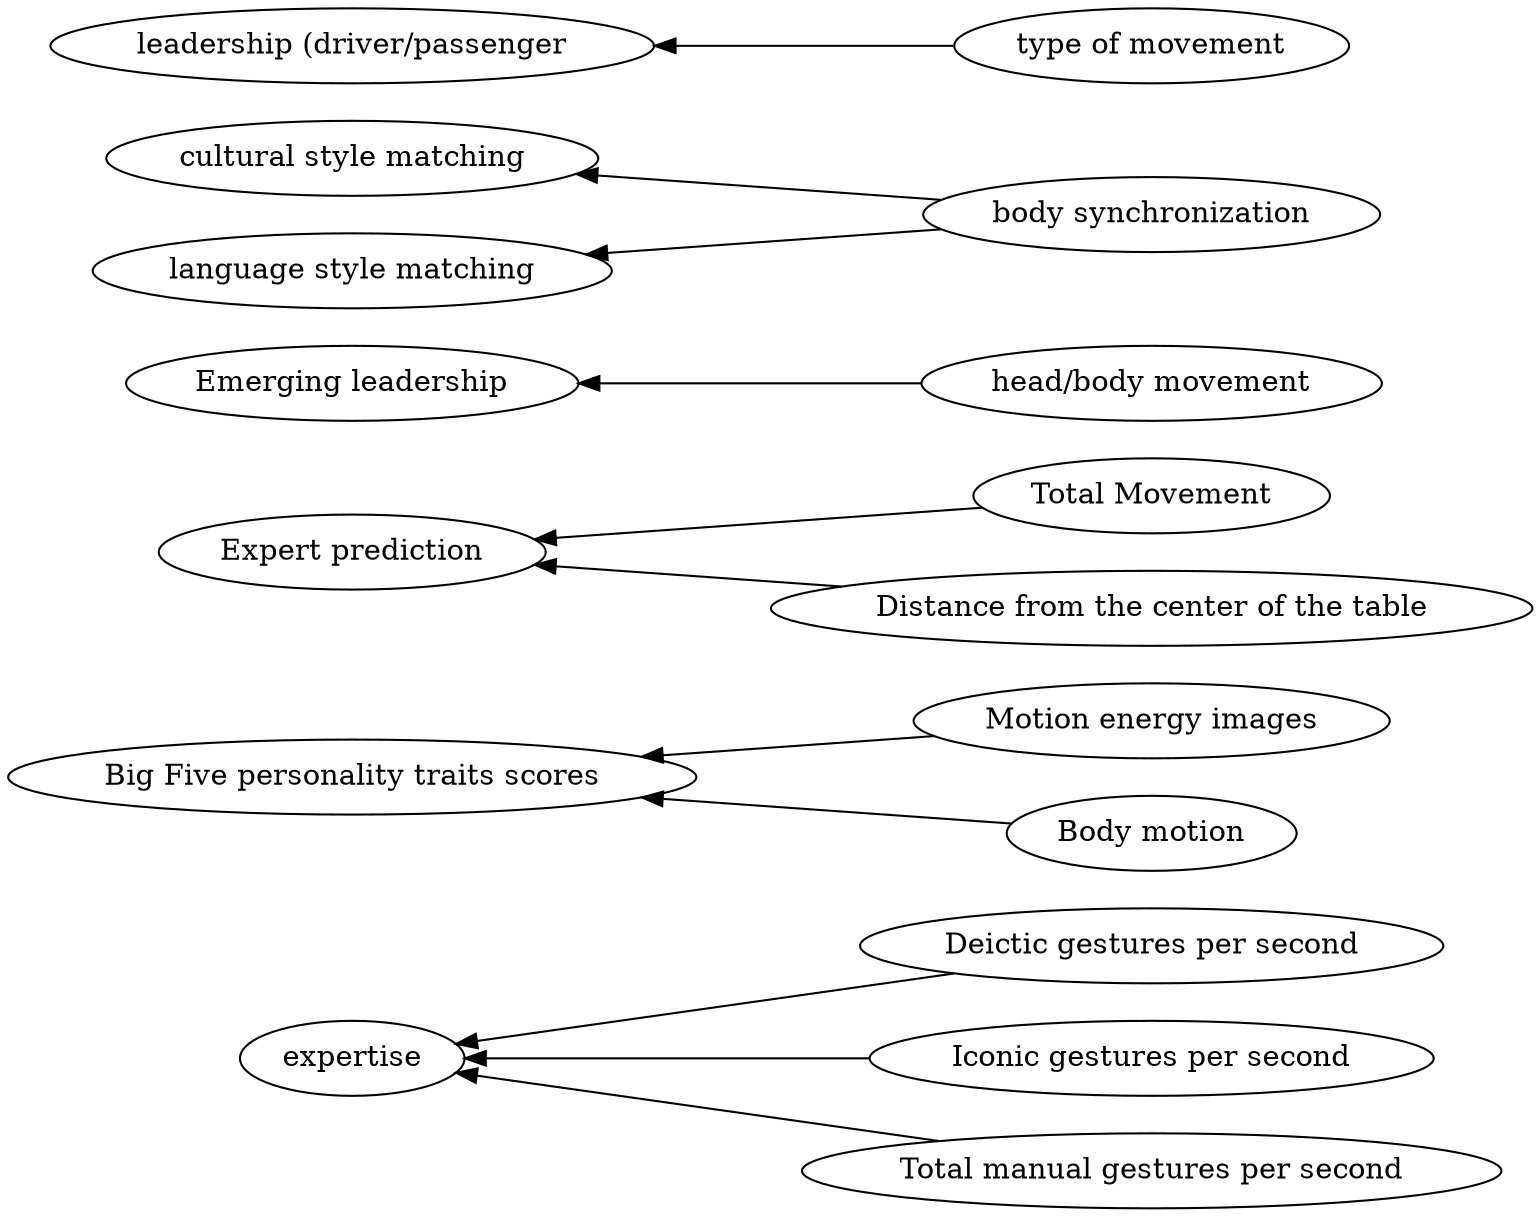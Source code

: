 digraph Test {
	rankdir=RL
	size="15,15"
	overlap=false
	splines=true
	{rank=same; "Deictic gestures per second" "Iconic gestures per second" "Motion energy images" "Body motion" "Total Movement" "head/body movement" "Total manual gestures per second" "body synchronization" "type of movement" "Distance from the center of the table";}
	{rank=same; "expertise" "Expert prediction" "leadership (driver/passenger" "cultural style matching" "language style matching" "Big Five personality traits scores" "Emerging leadership";}
	"Total Movement" [href="https://scholar.google.com/scholar?hl=en&q=An%20Interactive%20Table%20for%20Supporting%20Participation%20Balance%20in%20Face-to-Face%20Collaborative%20Learning"]
	"Total Movement" -> "Expert prediction"
	"Distance from the center of the table" [href="https://scholar.google.com/scholar?hl=en&q=An%20Interactive%20Table%20for%20Supporting%20Participation%20Balance%20in%20Face-to-Face%20Collaborative%20Learning"]
	"Distance from the center of the table" -> "Expert prediction"
	"Body motion" [href="https://scholar.google.com/scholar?hl=en&q=An%20Interactive%20Table%20for%20Supporting%20Participation%20Balance%20in%20Face-to-Face%20Collaborative%20Learning"]
	"Body motion" -> "Big Five personality traits scores"
	"Motion energy images" [href="https://scholar.google.com/scholar?hl=en&q=An%20Interactive%20Table%20for%20Supporting%20Participation%20Balance%20in%20Face-to-Face%20Collaborative%20Learning"]
	"Motion energy images" -> "Big Five personality traits scores"
	"Total manual gestures per second" [href="https://scholar.google.com/scholar?hl=en&q=An%20Interactive%20Table%20for%20Supporting%20Participation%20Balance%20in%20Face-to-Face%20Collaborative%20Learning"]
	"Total manual gestures per second" -> expertise
	"Iconic gestures per second" [href="https://scholar.google.com/scholar?hl=en&q=An%20Interactive%20Table%20for%20Supporting%20Participation%20Balance%20in%20Face-to-Face%20Collaborative%20Learning"]
	"Iconic gestures per second" -> expertise
	"Deictic gestures per second" [href="https://scholar.google.com/scholar?hl=en&q=An%20Interactive%20Table%20for%20Supporting%20Participation%20Balance%20in%20Face-to-Face%20Collaborative%20Learning"]
	"Deictic gestures per second" -> expertise
	"type of movement" [href="https://scholar.google.com/scholar?hl=en&q=An%20Interactive%20Table%20for%20Supporting%20Participation%20Balance%20in%20Face-to-Face%20Collaborative%20Learning"]
	"type of movement" -> "leadership (driver/passenger"
	"head/body movement" [href="https://scholar.google.com/scholar?hl=en&q=An%20Interactive%20Table%20for%20Supporting%20Participation%20Balance%20in%20Face-to-Face%20Collaborative%20Learning"]
	"head/body movement" -> "Emerging leadership"
	"body synchronization" [href="https://scholar.google.com/scholar?hl=en&q=An%20Interactive%20Table%20for%20Supporting%20Participation%20Balance%20in%20Face-to-Face%20Collaborative%20Learning"]
	"body synchronization" -> "cultural style matching"
	"body synchronization" [href="https://scholar.google.com/scholar?hl=en&q=An%20Interactive%20Table%20for%20Supporting%20Participation%20Balance%20in%20Face-to-Face%20Collaborative%20Learning"]
	"body synchronization" -> "language style matching"
}
